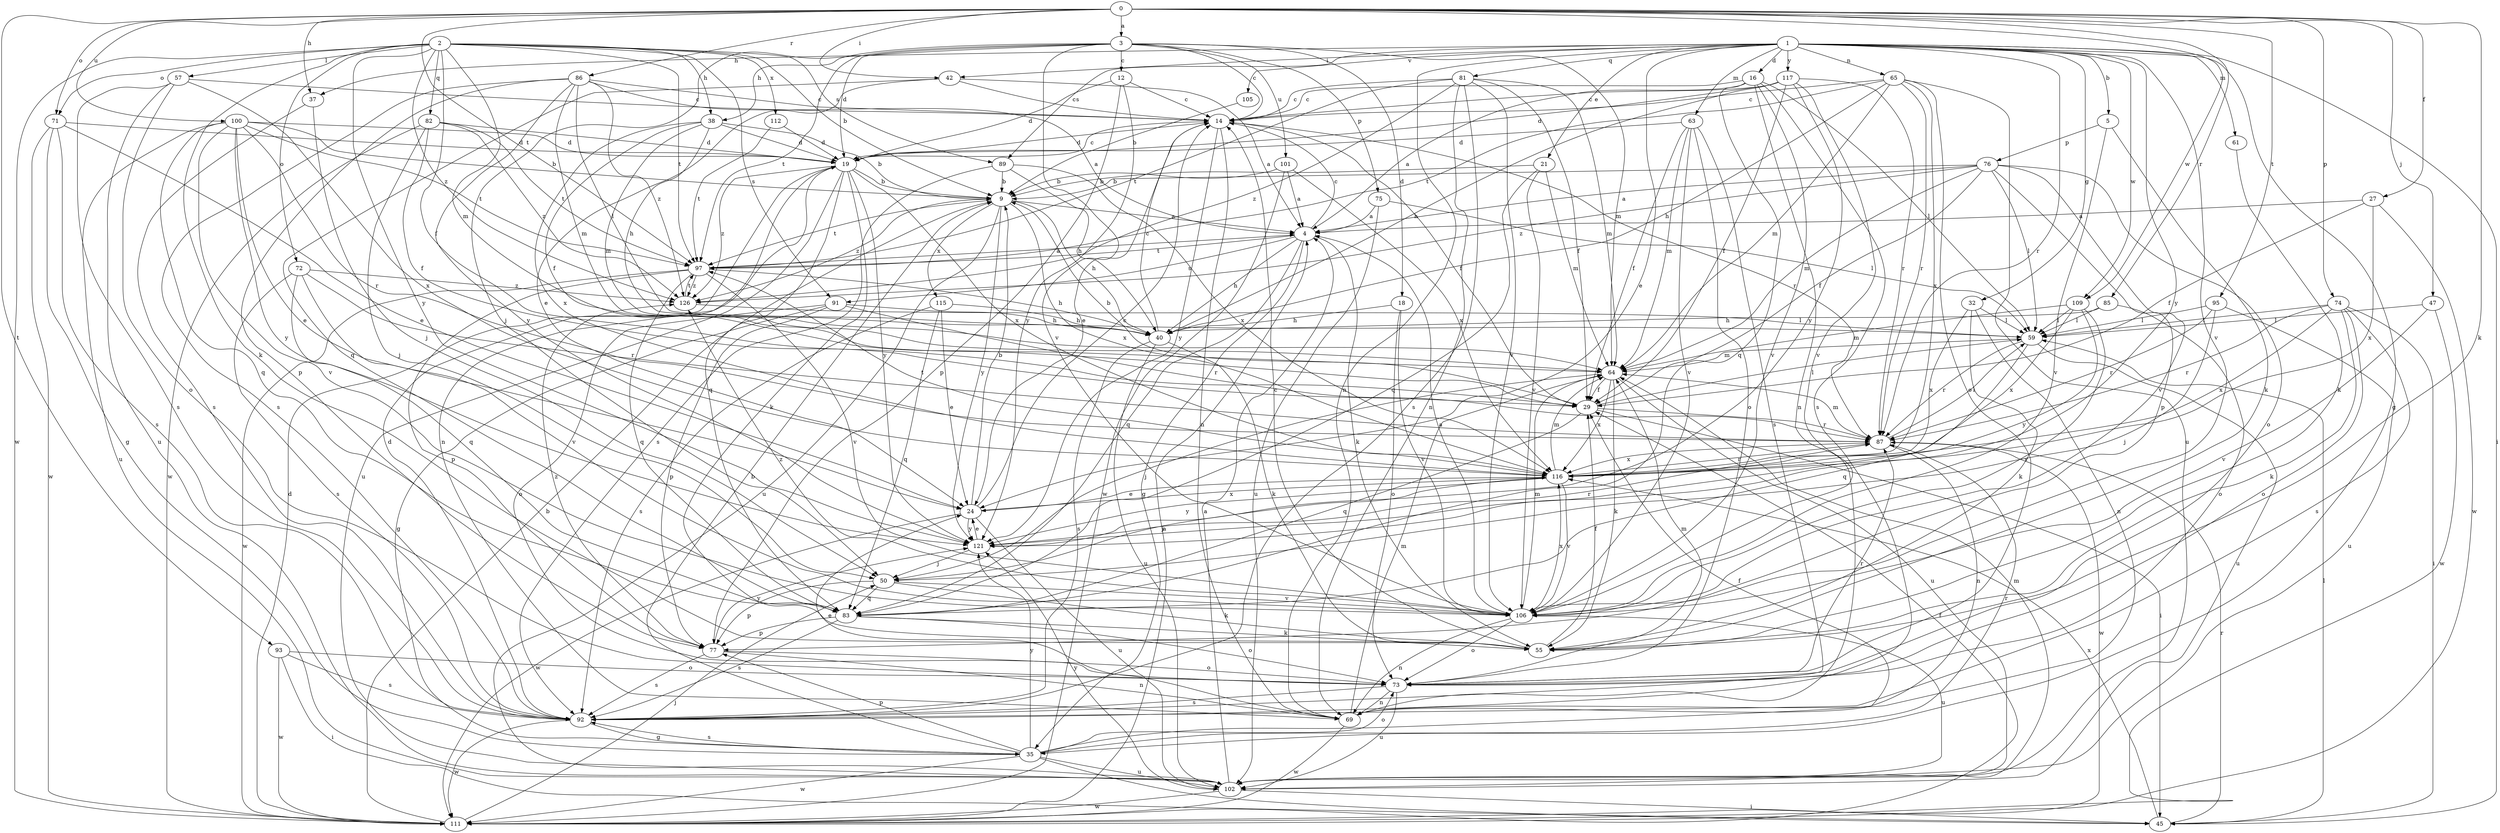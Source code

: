strict digraph  {
0;
1;
2;
3;
4;
5;
9;
12;
14;
16;
18;
19;
21;
24;
27;
29;
32;
35;
37;
38;
40;
42;
45;
47;
50;
55;
57;
59;
61;
63;
64;
65;
69;
71;
72;
73;
74;
75;
76;
77;
81;
82;
83;
85;
86;
87;
89;
91;
92;
93;
95;
97;
100;
101;
102;
105;
106;
109;
111;
112;
115;
116;
117;
121;
126;
0 -> 3  [label=a];
0 -> 27  [label=f];
0 -> 37  [label=h];
0 -> 42  [label=i];
0 -> 47  [label=j];
0 -> 55  [label=k];
0 -> 71  [label=o];
0 -> 74  [label=p];
0 -> 85  [label=r];
0 -> 86  [label=r];
0 -> 93  [label=t];
0 -> 95  [label=t];
0 -> 97  [label=t];
0 -> 100  [label=u];
0 -> 109  [label=w];
1 -> 5  [label=b];
1 -> 16  [label=d];
1 -> 21  [label=e];
1 -> 24  [label=e];
1 -> 32  [label=g];
1 -> 35  [label=g];
1 -> 37  [label=h];
1 -> 42  [label=i];
1 -> 45  [label=i];
1 -> 61  [label=m];
1 -> 63  [label=m];
1 -> 65  [label=n];
1 -> 69  [label=n];
1 -> 81  [label=q];
1 -> 87  [label=r];
1 -> 89  [label=s];
1 -> 105  [label=v];
1 -> 106  [label=v];
1 -> 109  [label=w];
1 -> 117  [label=y];
1 -> 121  [label=y];
2 -> 9  [label=b];
2 -> 29  [label=f];
2 -> 38  [label=h];
2 -> 55  [label=k];
2 -> 57  [label=l];
2 -> 64  [label=m];
2 -> 71  [label=o];
2 -> 72  [label=o];
2 -> 82  [label=q];
2 -> 89  [label=s];
2 -> 91  [label=s];
2 -> 97  [label=t];
2 -> 111  [label=w];
2 -> 112  [label=x];
2 -> 121  [label=y];
2 -> 126  [label=z];
3 -> 12  [label=c];
3 -> 14  [label=c];
3 -> 18  [label=d];
3 -> 19  [label=d];
3 -> 38  [label=h];
3 -> 50  [label=j];
3 -> 64  [label=m];
3 -> 75  [label=p];
3 -> 97  [label=t];
3 -> 101  [label=u];
3 -> 106  [label=v];
4 -> 14  [label=c];
4 -> 35  [label=g];
4 -> 40  [label=h];
4 -> 55  [label=k];
4 -> 83  [label=q];
4 -> 91  [label=s];
4 -> 97  [label=t];
5 -> 55  [label=k];
5 -> 76  [label=p];
5 -> 106  [label=v];
9 -> 4  [label=a];
9 -> 40  [label=h];
9 -> 97  [label=t];
9 -> 102  [label=u];
9 -> 115  [label=x];
9 -> 116  [label=x];
9 -> 121  [label=y];
9 -> 126  [label=z];
12 -> 14  [label=c];
12 -> 19  [label=d];
12 -> 77  [label=p];
12 -> 121  [label=y];
14 -> 19  [label=d];
14 -> 24  [label=e];
14 -> 29  [label=f];
14 -> 69  [label=n];
14 -> 87  [label=r];
14 -> 121  [label=y];
16 -> 4  [label=a];
16 -> 14  [label=c];
16 -> 59  [label=l];
16 -> 69  [label=n];
16 -> 83  [label=q];
16 -> 92  [label=s];
16 -> 106  [label=v];
18 -> 40  [label=h];
18 -> 73  [label=o];
18 -> 106  [label=v];
19 -> 9  [label=b];
19 -> 14  [label=c];
19 -> 55  [label=k];
19 -> 69  [label=n];
19 -> 83  [label=q];
19 -> 102  [label=u];
19 -> 116  [label=x];
19 -> 121  [label=y];
19 -> 126  [label=z];
21 -> 9  [label=b];
21 -> 64  [label=m];
21 -> 83  [label=q];
21 -> 106  [label=v];
24 -> 9  [label=b];
24 -> 14  [label=c];
24 -> 102  [label=u];
24 -> 111  [label=w];
24 -> 116  [label=x];
24 -> 121  [label=y];
27 -> 4  [label=a];
27 -> 29  [label=f];
27 -> 111  [label=w];
27 -> 116  [label=x];
29 -> 9  [label=b];
29 -> 45  [label=i];
29 -> 59  [label=l];
29 -> 83  [label=q];
29 -> 87  [label=r];
32 -> 55  [label=k];
32 -> 59  [label=l];
32 -> 69  [label=n];
32 -> 116  [label=x];
35 -> 9  [label=b];
35 -> 29  [label=f];
35 -> 45  [label=i];
35 -> 73  [label=o];
35 -> 77  [label=p];
35 -> 87  [label=r];
35 -> 92  [label=s];
35 -> 102  [label=u];
35 -> 111  [label=w];
35 -> 121  [label=y];
37 -> 50  [label=j];
37 -> 92  [label=s];
38 -> 9  [label=b];
38 -> 19  [label=d];
38 -> 29  [label=f];
38 -> 40  [label=h];
38 -> 64  [label=m];
38 -> 116  [label=x];
40 -> 14  [label=c];
40 -> 55  [label=k];
40 -> 92  [label=s];
40 -> 102  [label=u];
42 -> 4  [label=a];
42 -> 14  [label=c];
42 -> 24  [label=e];
42 -> 83  [label=q];
45 -> 59  [label=l];
45 -> 87  [label=r];
45 -> 116  [label=x];
47 -> 59  [label=l];
47 -> 106  [label=v];
47 -> 111  [label=w];
50 -> 55  [label=k];
50 -> 77  [label=p];
50 -> 83  [label=q];
50 -> 106  [label=v];
55 -> 14  [label=c];
55 -> 29  [label=f];
57 -> 14  [label=c];
57 -> 73  [label=o];
57 -> 92  [label=s];
57 -> 102  [label=u];
57 -> 116  [label=x];
59 -> 64  [label=m];
59 -> 83  [label=q];
59 -> 87  [label=r];
59 -> 102  [label=u];
61 -> 55  [label=k];
63 -> 19  [label=d];
63 -> 29  [label=f];
63 -> 64  [label=m];
63 -> 73  [label=o];
63 -> 92  [label=s];
63 -> 106  [label=v];
64 -> 29  [label=f];
64 -> 50  [label=j];
64 -> 55  [label=k];
64 -> 102  [label=u];
64 -> 116  [label=x];
65 -> 14  [label=c];
65 -> 40  [label=h];
65 -> 64  [label=m];
65 -> 73  [label=o];
65 -> 87  [label=r];
65 -> 97  [label=t];
65 -> 102  [label=u];
65 -> 116  [label=x];
69 -> 24  [label=e];
69 -> 64  [label=m];
69 -> 111  [label=w];
71 -> 19  [label=d];
71 -> 24  [label=e];
71 -> 35  [label=g];
71 -> 92  [label=s];
71 -> 111  [label=w];
72 -> 83  [label=q];
72 -> 87  [label=r];
72 -> 92  [label=s];
72 -> 106  [label=v];
72 -> 126  [label=z];
73 -> 64  [label=m];
73 -> 69  [label=n];
73 -> 87  [label=r];
73 -> 92  [label=s];
73 -> 102  [label=u];
74 -> 45  [label=i];
74 -> 55  [label=k];
74 -> 59  [label=l];
74 -> 73  [label=o];
74 -> 87  [label=r];
74 -> 92  [label=s];
74 -> 116  [label=x];
75 -> 4  [label=a];
75 -> 59  [label=l];
75 -> 102  [label=u];
76 -> 4  [label=a];
76 -> 9  [label=b];
76 -> 29  [label=f];
76 -> 59  [label=l];
76 -> 64  [label=m];
76 -> 73  [label=o];
76 -> 77  [label=p];
76 -> 106  [label=v];
76 -> 126  [label=z];
77 -> 69  [label=n];
77 -> 73  [label=o];
77 -> 92  [label=s];
77 -> 121  [label=y];
77 -> 126  [label=z];
81 -> 14  [label=c];
81 -> 29  [label=f];
81 -> 64  [label=m];
81 -> 69  [label=n];
81 -> 92  [label=s];
81 -> 97  [label=t];
81 -> 106  [label=v];
81 -> 126  [label=z];
82 -> 19  [label=d];
82 -> 29  [label=f];
82 -> 50  [label=j];
82 -> 97  [label=t];
82 -> 111  [label=w];
82 -> 126  [label=z];
83 -> 55  [label=k];
83 -> 73  [label=o];
83 -> 77  [label=p];
83 -> 92  [label=s];
85 -> 40  [label=h];
85 -> 59  [label=l];
85 -> 73  [label=o];
86 -> 4  [label=a];
86 -> 14  [label=c];
86 -> 59  [label=l];
86 -> 64  [label=m];
86 -> 77  [label=p];
86 -> 92  [label=s];
86 -> 121  [label=y];
86 -> 126  [label=z];
87 -> 59  [label=l];
87 -> 64  [label=m];
87 -> 69  [label=n];
87 -> 111  [label=w];
87 -> 116  [label=x];
89 -> 9  [label=b];
89 -> 40  [label=h];
89 -> 92  [label=s];
89 -> 116  [label=x];
91 -> 35  [label=g];
91 -> 40  [label=h];
91 -> 73  [label=o];
91 -> 77  [label=p];
91 -> 87  [label=r];
92 -> 19  [label=d];
92 -> 35  [label=g];
92 -> 111  [label=w];
93 -> 45  [label=i];
93 -> 73  [label=o];
93 -> 92  [label=s];
93 -> 111  [label=w];
95 -> 50  [label=j];
95 -> 59  [label=l];
95 -> 87  [label=r];
95 -> 102  [label=u];
97 -> 4  [label=a];
97 -> 40  [label=h];
97 -> 77  [label=p];
97 -> 83  [label=q];
97 -> 106  [label=v];
97 -> 111  [label=w];
97 -> 126  [label=z];
100 -> 9  [label=b];
100 -> 19  [label=d];
100 -> 24  [label=e];
100 -> 83  [label=q];
100 -> 87  [label=r];
100 -> 97  [label=t];
100 -> 102  [label=u];
100 -> 106  [label=v];
100 -> 121  [label=y];
101 -> 4  [label=a];
101 -> 9  [label=b];
101 -> 111  [label=w];
101 -> 116  [label=x];
102 -> 4  [label=a];
102 -> 45  [label=i];
102 -> 64  [label=m];
102 -> 111  [label=w];
102 -> 121  [label=y];
105 -> 9  [label=b];
106 -> 4  [label=a];
106 -> 64  [label=m];
106 -> 69  [label=n];
106 -> 73  [label=o];
106 -> 102  [label=u];
106 -> 116  [label=x];
106 -> 126  [label=z];
109 -> 59  [label=l];
109 -> 64  [label=m];
109 -> 106  [label=v];
109 -> 116  [label=x];
109 -> 121  [label=y];
111 -> 4  [label=a];
111 -> 9  [label=b];
111 -> 19  [label=d];
111 -> 29  [label=f];
111 -> 50  [label=j];
112 -> 19  [label=d];
112 -> 97  [label=t];
115 -> 24  [label=e];
115 -> 40  [label=h];
115 -> 83  [label=q];
115 -> 92  [label=s];
116 -> 24  [label=e];
116 -> 50  [label=j];
116 -> 64  [label=m];
116 -> 87  [label=r];
116 -> 97  [label=t];
116 -> 106  [label=v];
116 -> 121  [label=y];
117 -> 14  [label=c];
117 -> 19  [label=d];
117 -> 29  [label=f];
117 -> 40  [label=h];
117 -> 87  [label=r];
117 -> 106  [label=v];
117 -> 121  [label=y];
121 -> 24  [label=e];
121 -> 50  [label=j];
121 -> 87  [label=r];
126 -> 59  [label=l];
126 -> 97  [label=t];
}

